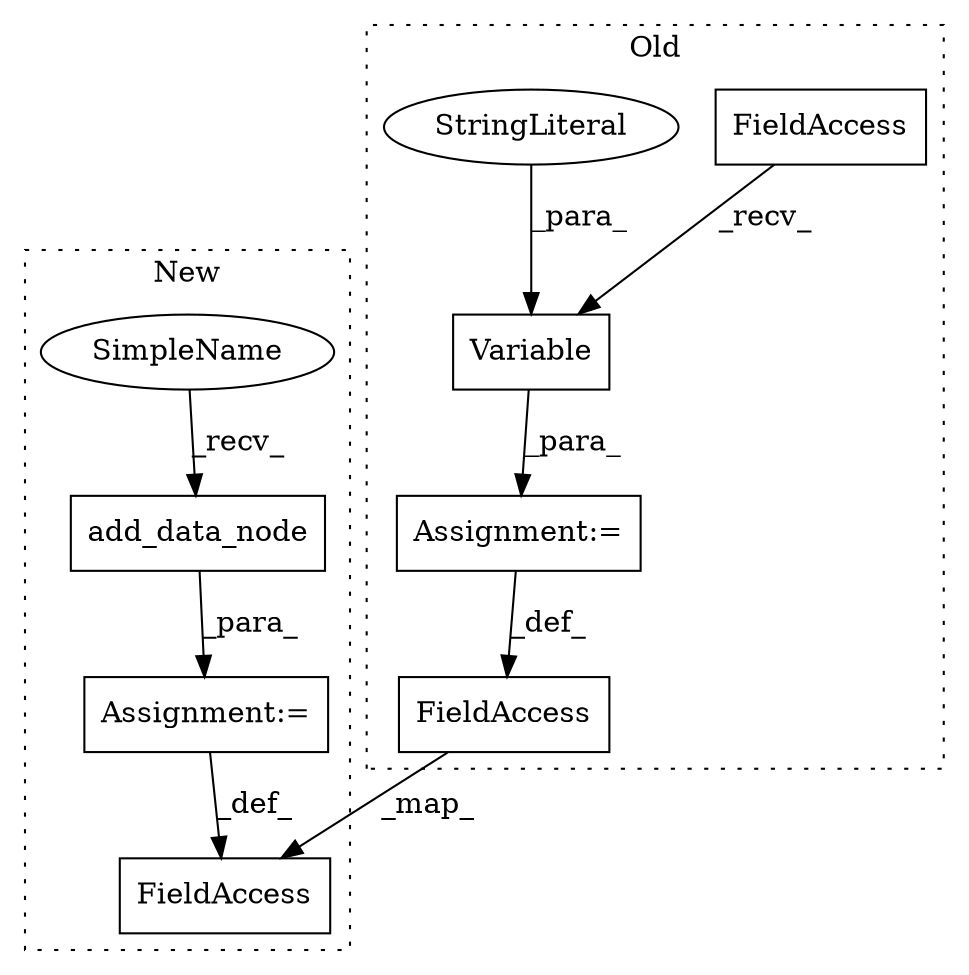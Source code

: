 digraph G {
subgraph cluster0 {
1 [label="Variable" a="32" s="901,916" l="9,1" shape="box"];
3 [label="FieldAccess" a="22" s="891" l="9" shape="box"];
5 [label="FieldAccess" a="22" s="2381" l="13" shape="box"];
6 [label="StringLiteral" a="45" s="910" l="6" shape="ellipse"];
8 [label="Assignment:=" a="7" s="890" l="1" shape="box"];
label = "Old";
style="dotted";
}
subgraph cluster1 {
2 [label="add_data_node" a="32" s="896" l="15" shape="box"];
4 [label="FieldAccess" a="22" s="2375" l="13" shape="box"];
7 [label="Assignment:=" a="7" s="890" l="1" shape="box"];
9 [label="SimpleName" a="42" s="891" l="4" shape="ellipse"];
label = "New";
style="dotted";
}
1 -> 8 [label="_para_"];
2 -> 7 [label="_para_"];
3 -> 1 [label="_recv_"];
5 -> 4 [label="_map_"];
6 -> 1 [label="_para_"];
7 -> 4 [label="_def_"];
8 -> 5 [label="_def_"];
9 -> 2 [label="_recv_"];
}